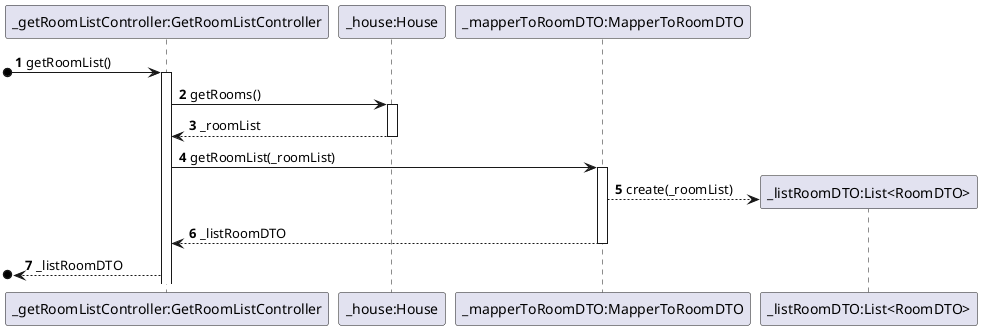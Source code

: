 @startuml
'https://plantuml.com/sequence-diagram

autonumber

participant "_getRoomListController:GetRoomListController" as C
participant "_house:House" as H
participant "_mapperToRoomDTO:MapperToRoomDTO" as M
participant "_listRoomDTO:List<RoomDTO>" as LRDTO

[o-> C: getRoomList()
activate C
C -> H: getRooms()
activate H
H-->C: _roomList
deactivate H
C -> M: getRoomList(_roomList)
activate M
M-->LRDTO**:create(_roomList)
M-->C: _listRoomDTO
deactivate M
[o<--C: _listRoomDTO


@enduml